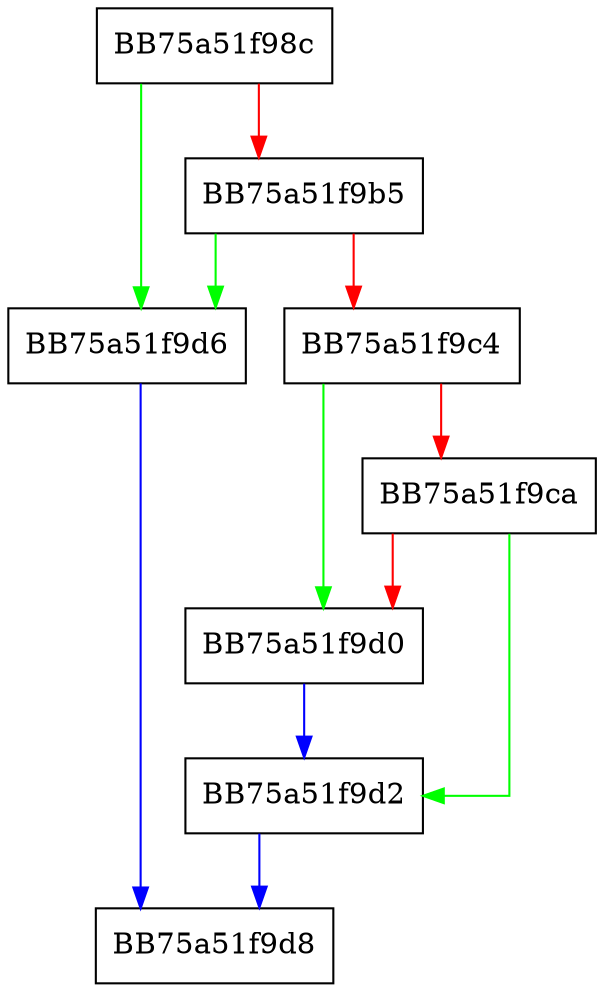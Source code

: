 digraph Get7Z32 {
  node [shape="box"];
  graph [splines=ortho];
  BB75a51f98c -> BB75a51f9d6 [color="green"];
  BB75a51f98c -> BB75a51f9b5 [color="red"];
  BB75a51f9b5 -> BB75a51f9d6 [color="green"];
  BB75a51f9b5 -> BB75a51f9c4 [color="red"];
  BB75a51f9c4 -> BB75a51f9d0 [color="green"];
  BB75a51f9c4 -> BB75a51f9ca [color="red"];
  BB75a51f9ca -> BB75a51f9d2 [color="green"];
  BB75a51f9ca -> BB75a51f9d0 [color="red"];
  BB75a51f9d0 -> BB75a51f9d2 [color="blue"];
  BB75a51f9d2 -> BB75a51f9d8 [color="blue"];
  BB75a51f9d6 -> BB75a51f9d8 [color="blue"];
}